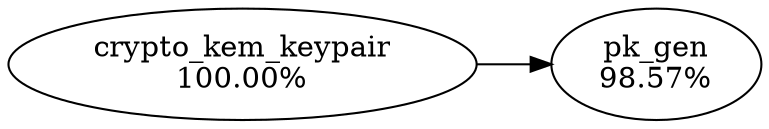 digraph "callgraph" {
  rankdir=LR;
  F556254a58570 [label="crypto_kem_keypair\n100.00%"];
  F556254a79570 [label="pk_gen\n98.57%"];
  F556254a58570 -> F556254a79570
}
